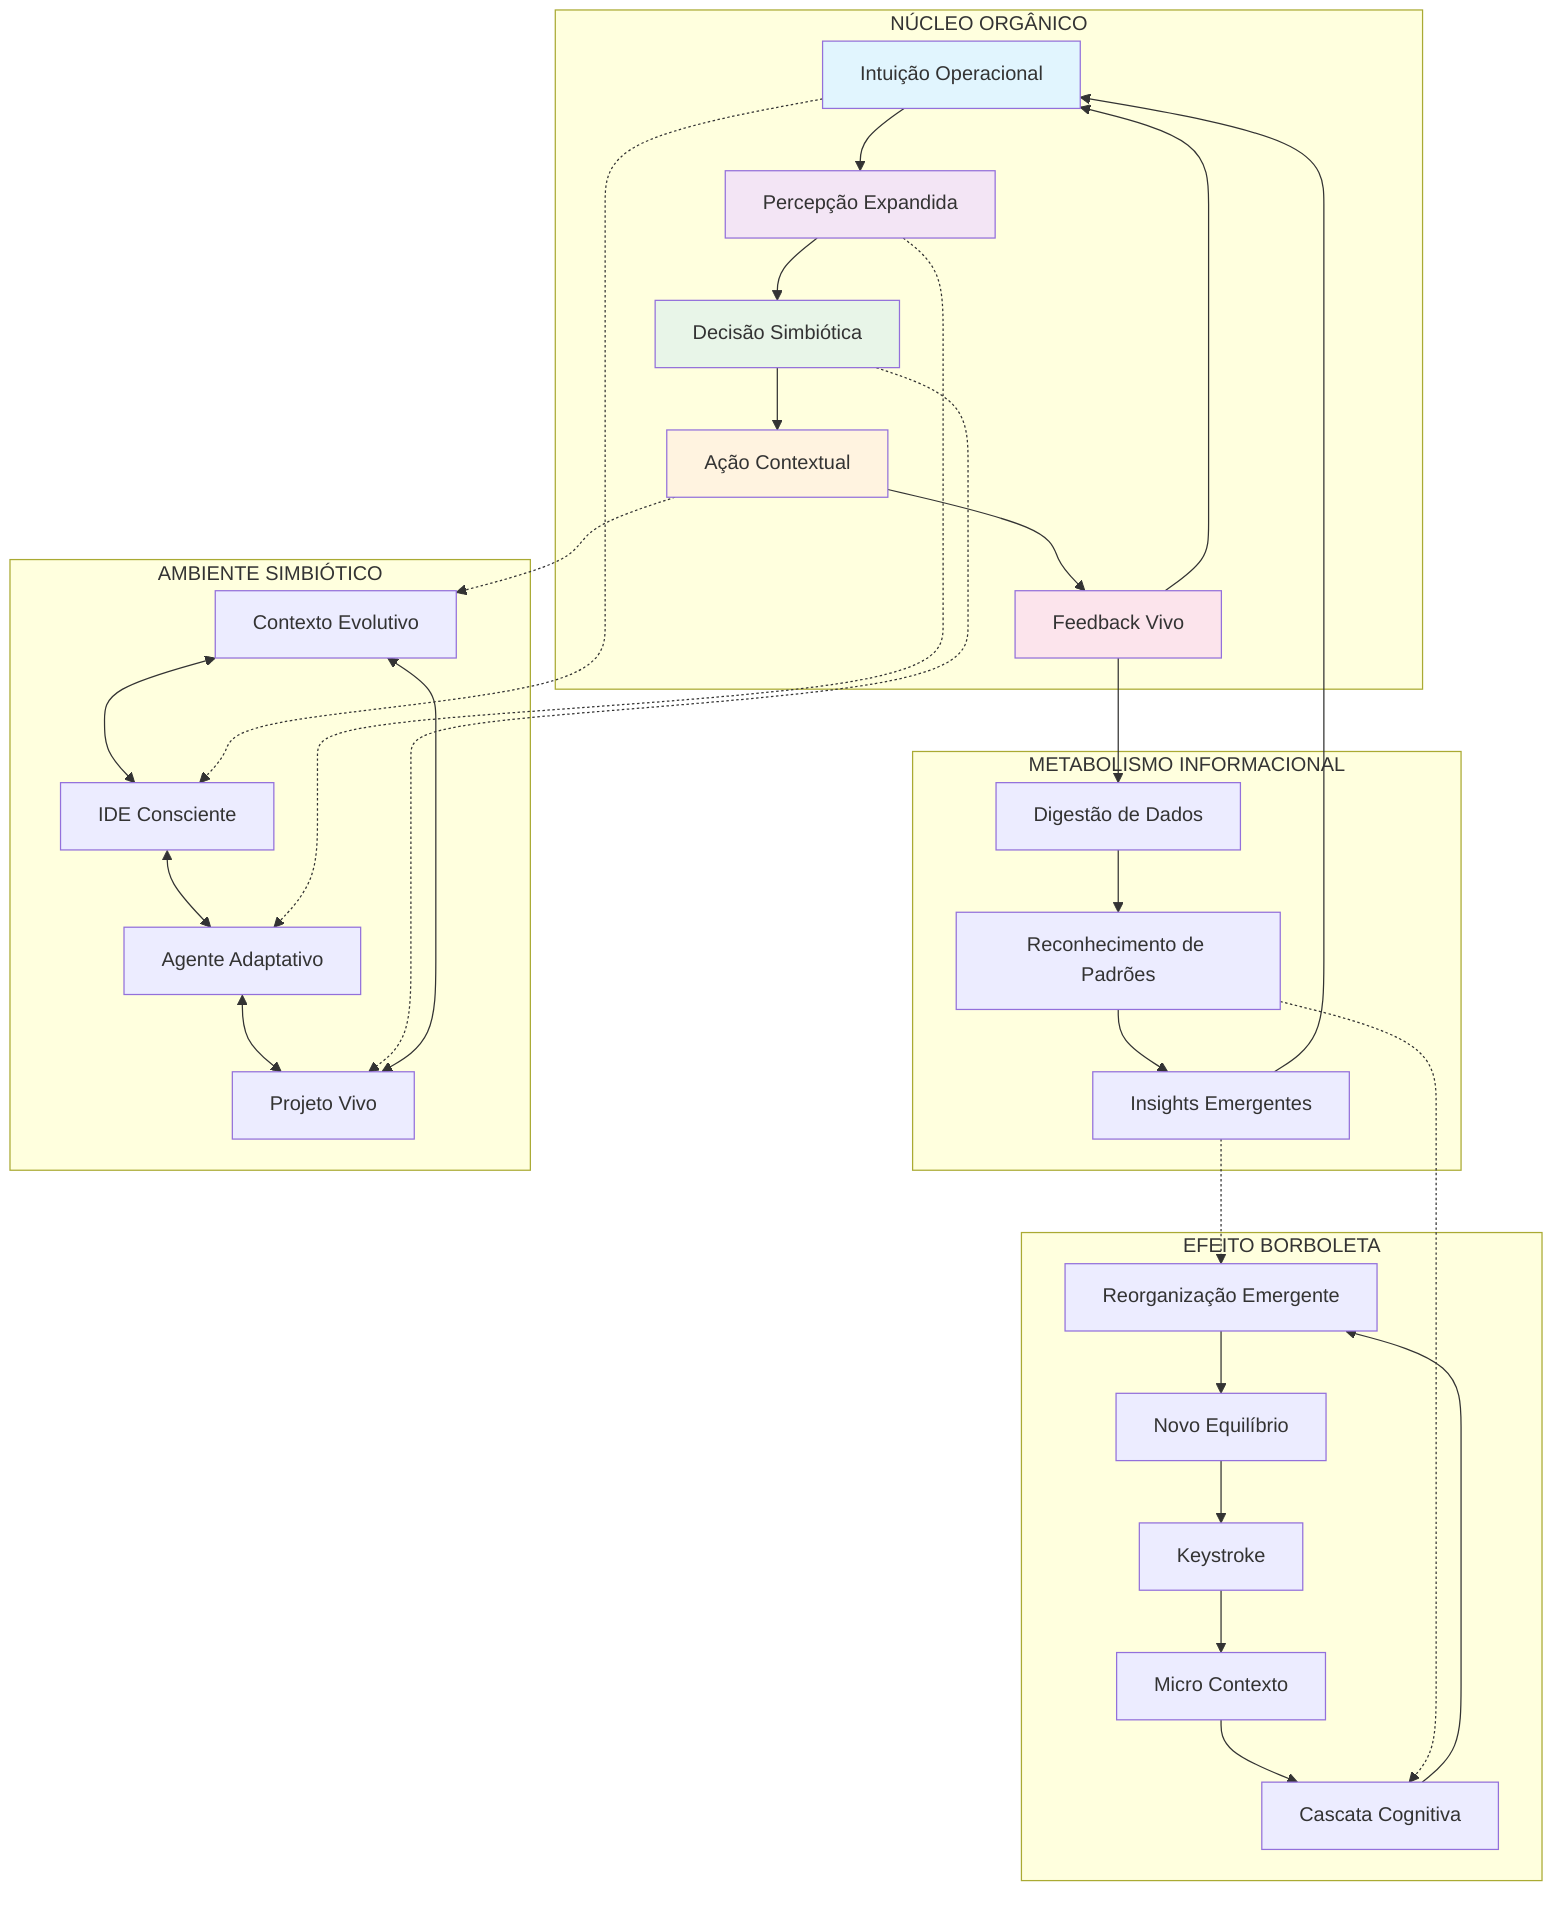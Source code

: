 graph TB
    subgraph "NÚCLEO ORGÂNICO"
        I[Intuição Operacional] --> P[Percepção Expandida]
        P --> D[Decisão Simbiótica]
        D --> A[Ação Contextual]
        A --> F[Feedback Vivo]
        F --> I
    end
    
    subgraph "METABOLISMO INFORMACIONAL"
        F --> DIG[Digestão de Dados]
        DIG --> PAT[Reconhecimento de Padrões]
        PAT --> EME[Insights Emergentes]
        EME --> I
    end
    
    subgraph "AMBIENTE SIMBIÓTICO"
        IDE[IDE Consciente] <--> AG[Agente Adaptativo]
        AG <--> PR[Projeto Vivo]
        PR <--> CON[Contexto Evolutivo]
        CON <--> IDE
    end
    
    subgraph "EFEITO BORBOLETA"
        KC[Keystroke] --> MC[Micro Contexto]
        MC --> CC[Cascata Cognitiva]
        CC --> RE[Reorganização Emergente]
        RE --> NE[Novo Equilíbrio]
        NE --> KC
    end
    
    I -.-> IDE
    P -.-> AG  
    D -.-> PR
    A -.-> CON
    
    PAT -.-> CC
    EME -.-> RE
    
    style I fill:#e1f5fe
    style P fill:#f3e5f5
    style D fill:#e8f5e8
    style A fill:#fff3e0
    style F fill:#fce4ec